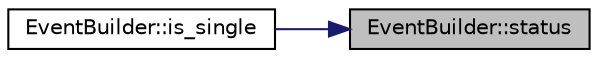 digraph "EventBuilder::status"
{
 // LATEX_PDF_SIZE
  edge [fontname="Helvetica",fontsize="10",labelfontname="Helvetica",labelfontsize="10"];
  node [fontname="Helvetica",fontsize="10",shape=record];
  rankdir="RL";
  Node1 [label="EventBuilder::status",height=0.2,width=0.4,color="black", fillcolor="grey75", style="filled", fontcolor="black",tooltip=" "];
  Node1 -> Node2 [dir="back",color="midnightblue",fontsize="10",style="solid",fontname="Helvetica"];
  Node2 [label="EventBuilder::is_single",height=0.2,width=0.4,color="black", fillcolor="white", style="filled",URL="$class_event_builder.html#a5409170b04bf2ec654d988b07c0558cf",tooltip=" "];
}
